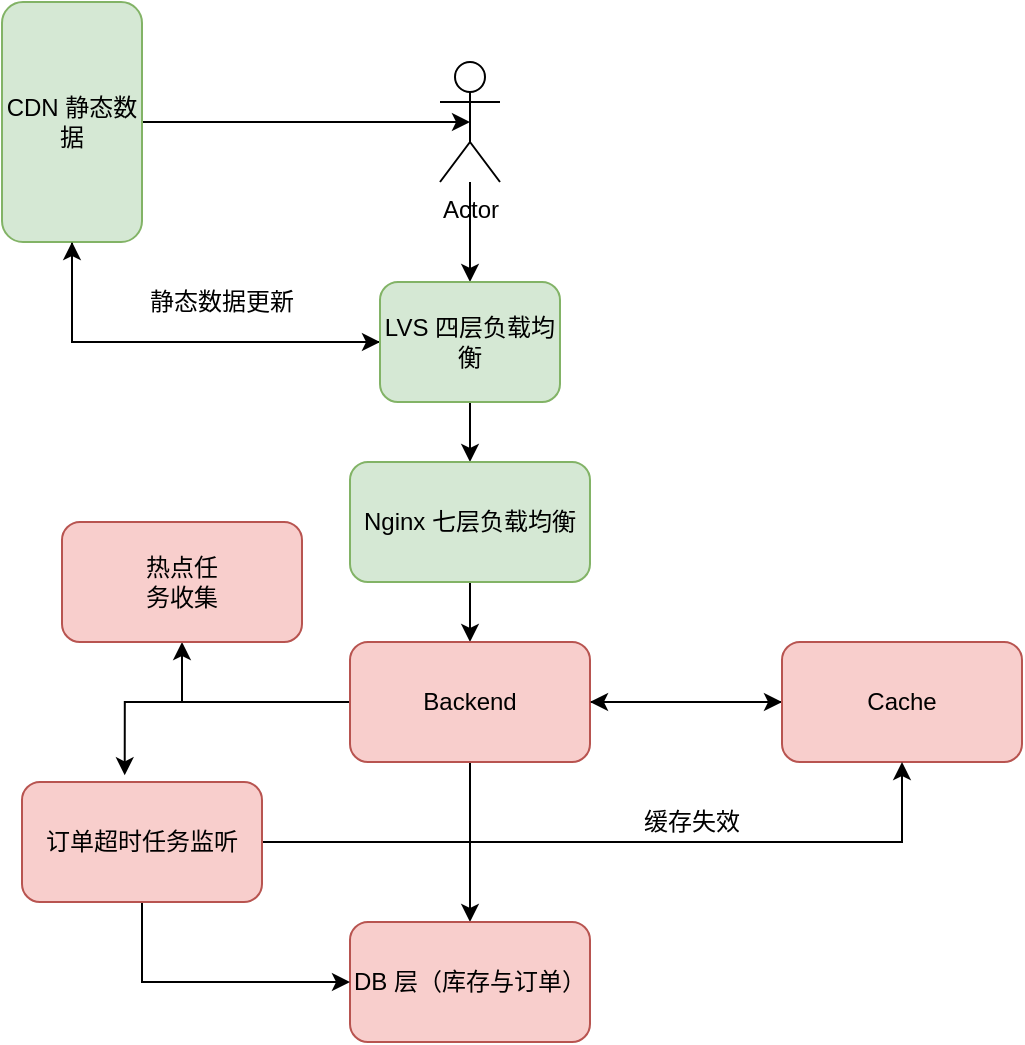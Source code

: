 <mxfile version="13.9.6" type="github">
  <diagram id="N32q7faFTCFfl1dQjTro" name="第 1 页">
    <mxGraphModel dx="738" dy="1617" grid="1" gridSize="10" guides="1" tooltips="1" connect="1" arrows="1" fold="1" page="1" pageScale="1" pageWidth="827" pageHeight="1169" math="0" shadow="0">
      <root>
        <mxCell id="0" />
        <mxCell id="1" parent="0" />
        <mxCell id="iiFVLYEQTLl9Ztsg77om-7" style="edgeStyle=orthogonalEdgeStyle;rounded=0;orthogonalLoop=1;jettySize=auto;html=1;" edge="1" parent="1" source="iiFVLYEQTLl9Ztsg77om-1" target="iiFVLYEQTLl9Ztsg77om-6">
          <mxGeometry relative="1" as="geometry" />
        </mxCell>
        <mxCell id="iiFVLYEQTLl9Ztsg77om-1" value="Actor" style="shape=umlActor;verticalLabelPosition=bottom;verticalAlign=top;html=1;outlineConnect=0;" vertex="1" parent="1">
          <mxGeometry x="399" y="10" width="30" height="60" as="geometry" />
        </mxCell>
        <mxCell id="iiFVLYEQTLl9Ztsg77om-5" style="edgeStyle=orthogonalEdgeStyle;rounded=0;orthogonalLoop=1;jettySize=auto;html=1;exitX=1;exitY=0.5;exitDx=0;exitDy=0;entryX=0.5;entryY=0.5;entryDx=0;entryDy=0;entryPerimeter=0;" edge="1" parent="1" source="iiFVLYEQTLl9Ztsg77om-2" target="iiFVLYEQTLl9Ztsg77om-1">
          <mxGeometry relative="1" as="geometry" />
        </mxCell>
        <mxCell id="iiFVLYEQTLl9Ztsg77om-8" style="edgeStyle=orthogonalEdgeStyle;rounded=0;orthogonalLoop=1;jettySize=auto;html=1;exitX=0.5;exitY=1;exitDx=0;exitDy=0;entryX=0;entryY=0.5;entryDx=0;entryDy=0;" edge="1" parent="1" source="iiFVLYEQTLl9Ztsg77om-2" target="iiFVLYEQTLl9Ztsg77om-6">
          <mxGeometry relative="1" as="geometry" />
        </mxCell>
        <mxCell id="iiFVLYEQTLl9Ztsg77om-2" value="CDN 静态数据" style="rounded=1;whiteSpace=wrap;html=1;fillColor=#d5e8d4;strokeColor=#82b366;" vertex="1" parent="1">
          <mxGeometry x="180" y="-20" width="70" height="120" as="geometry" />
        </mxCell>
        <mxCell id="iiFVLYEQTLl9Ztsg77om-9" style="edgeStyle=orthogonalEdgeStyle;rounded=0;orthogonalLoop=1;jettySize=auto;html=1;exitX=0.5;exitY=1;exitDx=0;exitDy=0;" edge="1" parent="1" source="iiFVLYEQTLl9Ztsg77om-6" target="iiFVLYEQTLl9Ztsg77om-10">
          <mxGeometry relative="1" as="geometry">
            <mxPoint x="414" y="240" as="targetPoint" />
          </mxGeometry>
        </mxCell>
        <mxCell id="iiFVLYEQTLl9Ztsg77om-14" style="edgeStyle=orthogonalEdgeStyle;rounded=0;orthogonalLoop=1;jettySize=auto;html=1;exitX=0;exitY=0.5;exitDx=0;exitDy=0;entryX=0.5;entryY=1;entryDx=0;entryDy=0;" edge="1" parent="1" source="iiFVLYEQTLl9Ztsg77om-6" target="iiFVLYEQTLl9Ztsg77om-2">
          <mxGeometry relative="1" as="geometry" />
        </mxCell>
        <mxCell id="iiFVLYEQTLl9Ztsg77om-6" value="LVS 四层负载均衡" style="rounded=1;whiteSpace=wrap;html=1;fillColor=#d5e8d4;strokeColor=#82b366;" vertex="1" parent="1">
          <mxGeometry x="369" y="120" width="90" height="60" as="geometry" />
        </mxCell>
        <mxCell id="iiFVLYEQTLl9Ztsg77om-16" style="edgeStyle=orthogonalEdgeStyle;rounded=0;orthogonalLoop=1;jettySize=auto;html=1;exitX=0.5;exitY=1;exitDx=0;exitDy=0;entryX=0.5;entryY=0;entryDx=0;entryDy=0;" edge="1" parent="1" source="iiFVLYEQTLl9Ztsg77om-10" target="iiFVLYEQTLl9Ztsg77om-11">
          <mxGeometry relative="1" as="geometry" />
        </mxCell>
        <mxCell id="iiFVLYEQTLl9Ztsg77om-10" value="Nginx 七层负载均衡" style="rounded=1;whiteSpace=wrap;html=1;fillColor=#d5e8d4;strokeColor=#82b366;" vertex="1" parent="1">
          <mxGeometry x="354" y="210" width="120" height="60" as="geometry" />
        </mxCell>
        <mxCell id="iiFVLYEQTLl9Ztsg77om-17" style="edgeStyle=orthogonalEdgeStyle;rounded=0;orthogonalLoop=1;jettySize=auto;html=1;exitX=1;exitY=0.5;exitDx=0;exitDy=0;" edge="1" parent="1" source="iiFVLYEQTLl9Ztsg77om-11">
          <mxGeometry relative="1" as="geometry">
            <mxPoint x="570" y="330" as="targetPoint" />
          </mxGeometry>
        </mxCell>
        <mxCell id="iiFVLYEQTLl9Ztsg77om-20" style="edgeStyle=orthogonalEdgeStyle;rounded=0;orthogonalLoop=1;jettySize=auto;html=1;exitX=0.5;exitY=1;exitDx=0;exitDy=0;entryX=0.5;entryY=0;entryDx=0;entryDy=0;" edge="1" parent="1" source="iiFVLYEQTLl9Ztsg77om-11" target="iiFVLYEQTLl9Ztsg77om-19">
          <mxGeometry relative="1" as="geometry" />
        </mxCell>
        <mxCell id="iiFVLYEQTLl9Ztsg77om-27" style="edgeStyle=orthogonalEdgeStyle;rounded=0;orthogonalLoop=1;jettySize=auto;html=1;exitX=0;exitY=0.5;exitDx=0;exitDy=0;entryX=0.428;entryY=-0.056;entryDx=0;entryDy=0;entryPerimeter=0;" edge="1" parent="1" source="iiFVLYEQTLl9Ztsg77om-11" target="iiFVLYEQTLl9Ztsg77om-21">
          <mxGeometry relative="1" as="geometry" />
        </mxCell>
        <mxCell id="iiFVLYEQTLl9Ztsg77om-32" style="edgeStyle=orthogonalEdgeStyle;rounded=0;orthogonalLoop=1;jettySize=auto;html=1;exitX=0;exitY=0.5;exitDx=0;exitDy=0;entryX=0.5;entryY=1;entryDx=0;entryDy=0;" edge="1" parent="1" source="iiFVLYEQTLl9Ztsg77om-11" target="iiFVLYEQTLl9Ztsg77om-31">
          <mxGeometry relative="1" as="geometry" />
        </mxCell>
        <mxCell id="iiFVLYEQTLl9Ztsg77om-11" value="Backend" style="rounded=1;whiteSpace=wrap;html=1;fillColor=#f8cecc;strokeColor=#b85450;" vertex="1" parent="1">
          <mxGeometry x="354" y="300" width="120" height="60" as="geometry" />
        </mxCell>
        <mxCell id="iiFVLYEQTLl9Ztsg77om-15" value="静态数据更新" style="text;html=1;strokeColor=none;fillColor=none;align=center;verticalAlign=middle;whiteSpace=wrap;rounded=0;" vertex="1" parent="1">
          <mxGeometry x="250" y="120" width="80" height="20" as="geometry" />
        </mxCell>
        <mxCell id="iiFVLYEQTLl9Ztsg77om-28" style="edgeStyle=orthogonalEdgeStyle;rounded=0;orthogonalLoop=1;jettySize=auto;html=1;exitX=0;exitY=0.5;exitDx=0;exitDy=0;" edge="1" parent="1" source="iiFVLYEQTLl9Ztsg77om-18" target="iiFVLYEQTLl9Ztsg77om-11">
          <mxGeometry relative="1" as="geometry" />
        </mxCell>
        <mxCell id="iiFVLYEQTLl9Ztsg77om-18" value="Cache" style="rounded=1;whiteSpace=wrap;html=1;fillColor=#f8cecc;strokeColor=#b85450;" vertex="1" parent="1">
          <mxGeometry x="570" y="300" width="120" height="60" as="geometry" />
        </mxCell>
        <mxCell id="iiFVLYEQTLl9Ztsg77om-19" value="DB 层（库存与订单）" style="rounded=1;whiteSpace=wrap;html=1;fillColor=#f8cecc;strokeColor=#b85450;" vertex="1" parent="1">
          <mxGeometry x="354" y="440" width="120" height="60" as="geometry" />
        </mxCell>
        <mxCell id="iiFVLYEQTLl9Ztsg77om-25" style="edgeStyle=orthogonalEdgeStyle;rounded=0;orthogonalLoop=1;jettySize=auto;html=1;exitX=0.5;exitY=1;exitDx=0;exitDy=0;entryX=0;entryY=0.5;entryDx=0;entryDy=0;" edge="1" parent="1" source="iiFVLYEQTLl9Ztsg77om-21" target="iiFVLYEQTLl9Ztsg77om-19">
          <mxGeometry relative="1" as="geometry" />
        </mxCell>
        <mxCell id="iiFVLYEQTLl9Ztsg77om-29" style="edgeStyle=orthogonalEdgeStyle;rounded=0;orthogonalLoop=1;jettySize=auto;html=1;exitX=1;exitY=0.5;exitDx=0;exitDy=0;entryX=0.5;entryY=1;entryDx=0;entryDy=0;" edge="1" parent="1" source="iiFVLYEQTLl9Ztsg77om-21" target="iiFVLYEQTLl9Ztsg77om-18">
          <mxGeometry relative="1" as="geometry" />
        </mxCell>
        <mxCell id="iiFVLYEQTLl9Ztsg77om-21" value="订单超时任务监听" style="rounded=1;whiteSpace=wrap;html=1;fillColor=#f8cecc;strokeColor=#b85450;" vertex="1" parent="1">
          <mxGeometry x="190" y="370" width="120" height="60" as="geometry" />
        </mxCell>
        <mxCell id="iiFVLYEQTLl9Ztsg77om-30" value="缓存失效" style="text;html=1;strokeColor=none;fillColor=none;align=center;verticalAlign=middle;whiteSpace=wrap;rounded=0;" vertex="1" parent="1">
          <mxGeometry x="490" y="380" width="70" height="20" as="geometry" />
        </mxCell>
        <mxCell id="iiFVLYEQTLl9Ztsg77om-31" value="" style="rounded=1;whiteSpace=wrap;html=1;fillColor=#f8cecc;strokeColor=#b85450;" vertex="1" parent="1">
          <mxGeometry x="210" y="240" width="120" height="60" as="geometry" />
        </mxCell>
        <mxCell id="iiFVLYEQTLl9Ztsg77om-33" value="热点任务收集" style="text;html=1;strokeColor=none;fillColor=none;align=center;verticalAlign=middle;whiteSpace=wrap;rounded=0;" vertex="1" parent="1">
          <mxGeometry x="250" y="260" width="40" height="20" as="geometry" />
        </mxCell>
      </root>
    </mxGraphModel>
  </diagram>
</mxfile>
